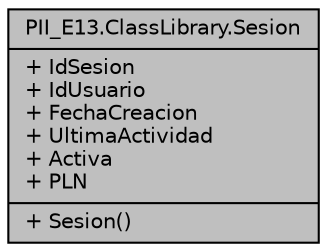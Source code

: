 digraph "PII_E13.ClassLibrary.Sesion"
{
 // INTERACTIVE_SVG=YES
 // LATEX_PDF_SIZE
  edge [fontname="Helvetica",fontsize="10",labelfontname="Helvetica",labelfontsize="10"];
  node [fontname="Helvetica",fontsize="10",shape=record];
  Node1 [label="{PII_E13.ClassLibrary.Sesion\n|+ IdSesion\l+ IdUsuario\l+ FechaCreacion\l+ UltimaActividad\l+ Activa\l+ PLN\l|+ Sesion()\l}",height=0.2,width=0.4,color="black", fillcolor="grey75", style="filled", fontcolor="black",tooltip="Representa a una sesion de un usuario en el bot. Cumple SRP y Expert ya que se encarga de determinar ..."];
}
